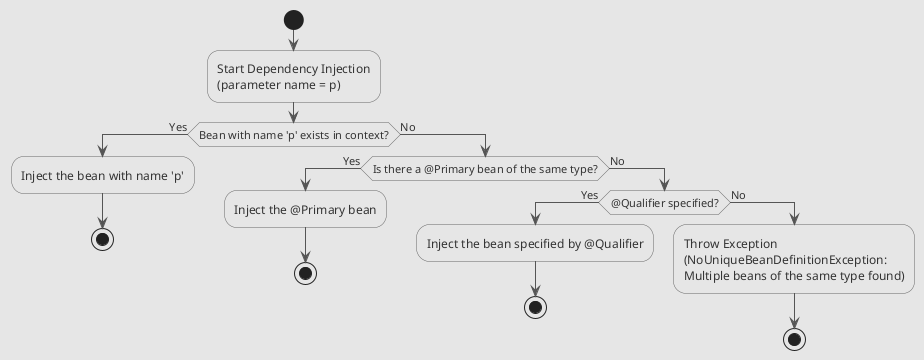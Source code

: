 @startuml
/'This diagram is called an activity diagram in UML (Unified Modeling Language). It visually represents the flow of logic for multiple bean injection in Spring, showing decision points and actions.'/

skinparam backgroundColor #E6E6E6

skinparam activity {
  BackgroundColor #E6E6E6
  BorderColor #666666
}

skinparam defaultFontColor #333333
skinparam ArrowColor #555555
start
:Start Dependency Injection\n(parameter name = p);
if (Bean with name 'p' exists in context?) then (Yes)
  :Inject the bean with name 'p';
  stop
else (No)
  if (Is there a @Primary bean of the same type?) then (Yes)
    :Inject the @Primary bean;
    stop
  else (No)
    if (@Qualifier specified?) then (Yes)
      :Inject the bean specified by @Qualifier;
      stop
    else (No)
      :Throw Exception\n(NoUniqueBeanDefinitionException:\nMultiple beans of the same type found);
      stop
    endif
  endif
endif
@enduml
